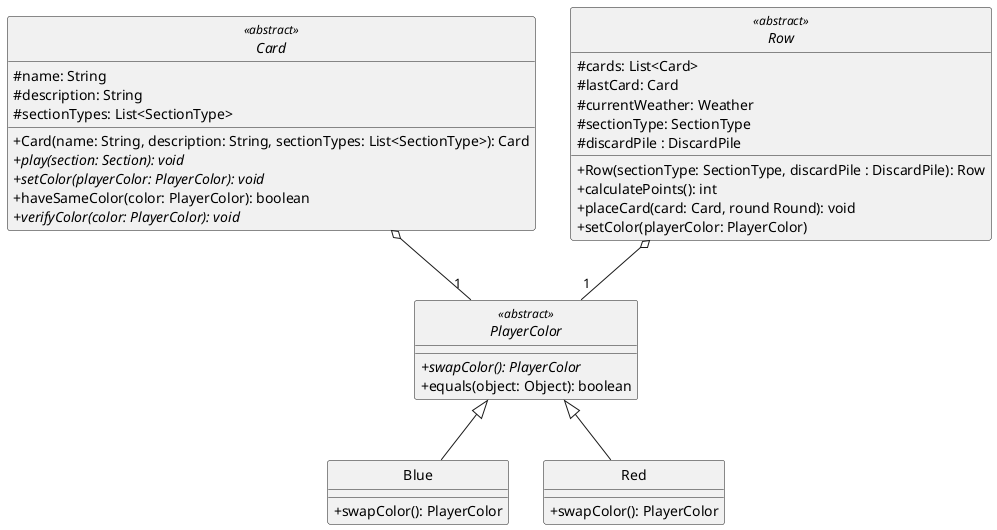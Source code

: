@startuml

skinparam monochrome true
hide circle
skinparam classAttributeIconSize 0

abstract class Card <<abstract>> {
  #name: String
  #description: String
  #sectionTypes: List<SectionType>
  +Card(name: String, description: String, sectionTypes: List<SectionType>): Card
  +{abstract}play(section: Section): void
  +{abstract}setColor(playerColor: PlayerColor): void
  +haveSameColor(color: PlayerColor): boolean
  +{abstract}verifyColor(color: PlayerColor): void
}

abstract class Row <<abstract>> {
  #cards: List<Card>
  #lastCard: Card
  #currentWeather: Weather
  #sectionType: SectionType
  #discardPile : DiscardPile
  +Row(sectionType: SectionType, discardPile : DiscardPile): Row
  +calculatePoints(): int
  +placeCard(card: Card, round Round): void
  +setColor(playerColor: PlayerColor)
}

abstract class PlayerColor <<abstract>> {
  +{abstract}swapColor(): PlayerColor
  +equals(object: Object): boolean
}

class Blue {
  +swapColor(): PlayerColor
}

class Red {
  +swapColor(): PlayerColor
}

Card o-- "1" PlayerColor
Row  o-- "1" PlayerColor

PlayerColor <|-- Blue
PlayerColor <|-- Red

@enduml